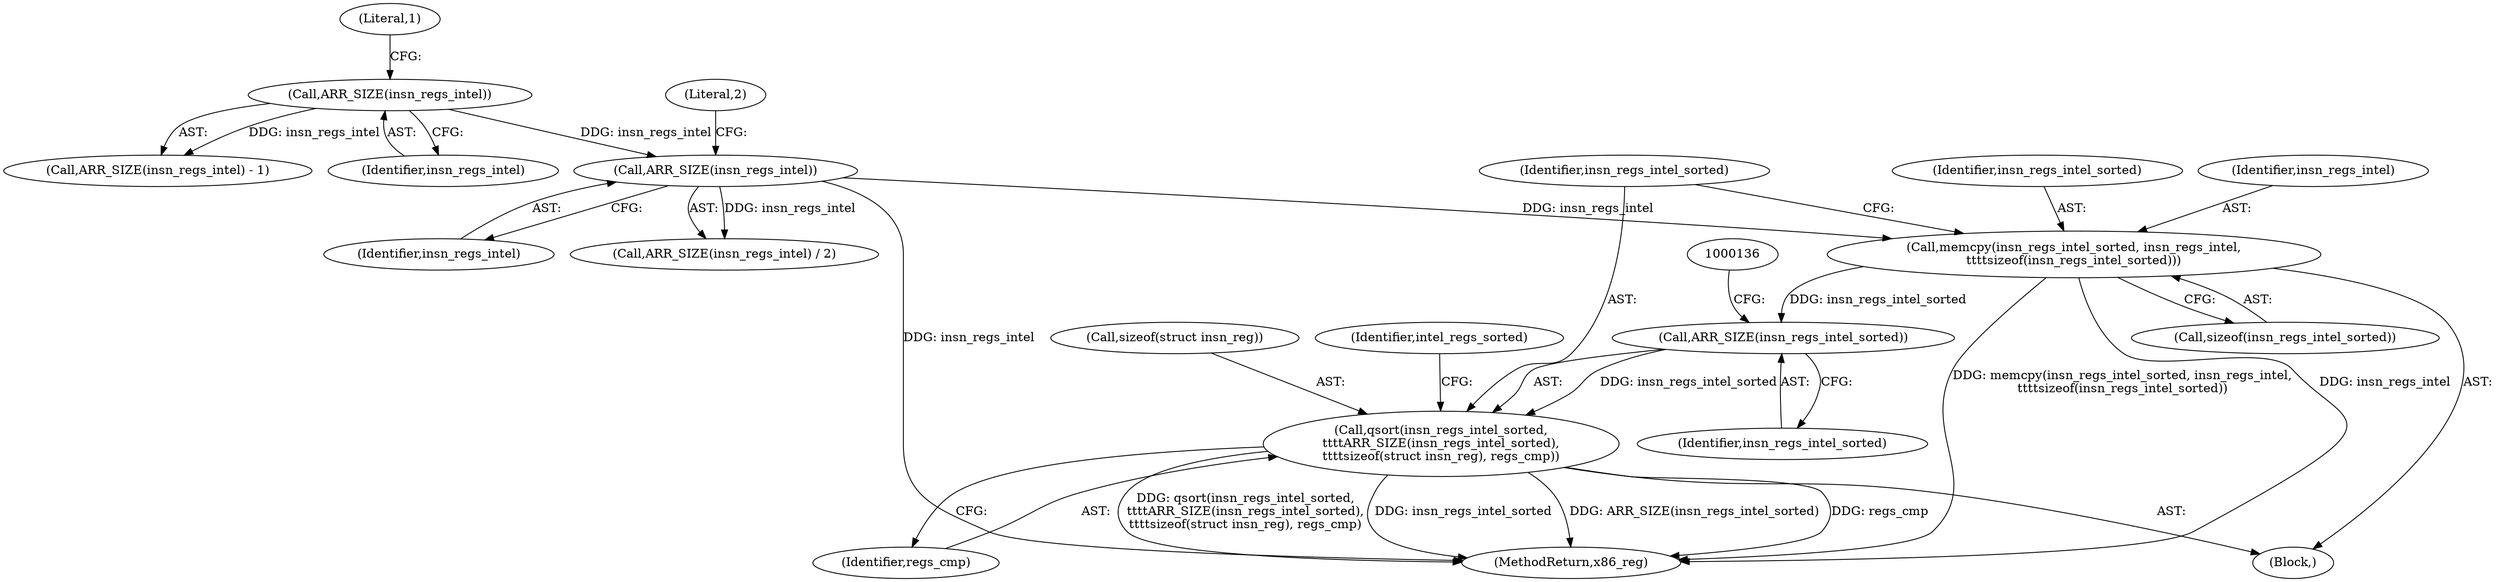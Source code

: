 digraph "1_capstone_87a25bb543c8e4c09b48d4b4a6c7db31ce58df06@API" {
"1000126" [label="(Call,memcpy(insn_regs_intel_sorted, insn_regs_intel,\n\t\t\t\tsizeof(insn_regs_intel_sorted)))"];
"1000119" [label="(Call,ARR_SIZE(insn_regs_intel))"];
"1000112" [label="(Call,ARR_SIZE(insn_regs_intel))"];
"1000133" [label="(Call,ARR_SIZE(insn_regs_intel_sorted))"];
"1000131" [label="(Call,qsort(insn_regs_intel_sorted,\n\t\t\t\tARR_SIZE(insn_regs_intel_sorted),\n\t\t\t\tsizeof(struct insn_reg), regs_cmp))"];
"1000113" [label="(Identifier,insn_regs_intel)"];
"1000131" [label="(Call,qsort(insn_regs_intel_sorted,\n\t\t\t\tARR_SIZE(insn_regs_intel_sorted),\n\t\t\t\tsizeof(struct insn_reg), regs_cmp))"];
"1000119" [label="(Call,ARR_SIZE(insn_regs_intel))"];
"1000137" [label="(Identifier,regs_cmp)"];
"1000114" [label="(Literal,1)"];
"1000126" [label="(Call,memcpy(insn_regs_intel_sorted, insn_regs_intel,\n\t\t\t\tsizeof(insn_regs_intel_sorted)))"];
"1000134" [label="(Identifier,insn_regs_intel_sorted)"];
"1000127" [label="(Identifier,insn_regs_intel_sorted)"];
"1000125" [label="(Block,)"];
"1000132" [label="(Identifier,insn_regs_intel_sorted)"];
"1000111" [label="(Call,ARR_SIZE(insn_regs_intel) - 1)"];
"1000135" [label="(Call,sizeof(struct insn_reg))"];
"1000208" [label="(MethodReturn,x86_reg)"];
"1000128" [label="(Identifier,insn_regs_intel)"];
"1000112" [label="(Call,ARR_SIZE(insn_regs_intel))"];
"1000139" [label="(Identifier,intel_regs_sorted)"];
"1000120" [label="(Identifier,insn_regs_intel)"];
"1000129" [label="(Call,sizeof(insn_regs_intel_sorted))"];
"1000133" [label="(Call,ARR_SIZE(insn_regs_intel_sorted))"];
"1000118" [label="(Call,ARR_SIZE(insn_regs_intel) / 2)"];
"1000121" [label="(Literal,2)"];
"1000126" -> "1000125"  [label="AST: "];
"1000126" -> "1000129"  [label="CFG: "];
"1000127" -> "1000126"  [label="AST: "];
"1000128" -> "1000126"  [label="AST: "];
"1000129" -> "1000126"  [label="AST: "];
"1000132" -> "1000126"  [label="CFG: "];
"1000126" -> "1000208"  [label="DDG: memcpy(insn_regs_intel_sorted, insn_regs_intel,\n\t\t\t\tsizeof(insn_regs_intel_sorted))"];
"1000126" -> "1000208"  [label="DDG: insn_regs_intel"];
"1000119" -> "1000126"  [label="DDG: insn_regs_intel"];
"1000126" -> "1000133"  [label="DDG: insn_regs_intel_sorted"];
"1000119" -> "1000118"  [label="AST: "];
"1000119" -> "1000120"  [label="CFG: "];
"1000120" -> "1000119"  [label="AST: "];
"1000121" -> "1000119"  [label="CFG: "];
"1000119" -> "1000208"  [label="DDG: insn_regs_intel"];
"1000119" -> "1000118"  [label="DDG: insn_regs_intel"];
"1000112" -> "1000119"  [label="DDG: insn_regs_intel"];
"1000112" -> "1000111"  [label="AST: "];
"1000112" -> "1000113"  [label="CFG: "];
"1000113" -> "1000112"  [label="AST: "];
"1000114" -> "1000112"  [label="CFG: "];
"1000112" -> "1000111"  [label="DDG: insn_regs_intel"];
"1000133" -> "1000131"  [label="AST: "];
"1000133" -> "1000134"  [label="CFG: "];
"1000134" -> "1000133"  [label="AST: "];
"1000136" -> "1000133"  [label="CFG: "];
"1000133" -> "1000131"  [label="DDG: insn_regs_intel_sorted"];
"1000131" -> "1000125"  [label="AST: "];
"1000131" -> "1000137"  [label="CFG: "];
"1000132" -> "1000131"  [label="AST: "];
"1000135" -> "1000131"  [label="AST: "];
"1000137" -> "1000131"  [label="AST: "];
"1000139" -> "1000131"  [label="CFG: "];
"1000131" -> "1000208"  [label="DDG: insn_regs_intel_sorted"];
"1000131" -> "1000208"  [label="DDG: ARR_SIZE(insn_regs_intel_sorted)"];
"1000131" -> "1000208"  [label="DDG: regs_cmp"];
"1000131" -> "1000208"  [label="DDG: qsort(insn_regs_intel_sorted,\n\t\t\t\tARR_SIZE(insn_regs_intel_sorted),\n\t\t\t\tsizeof(struct insn_reg), regs_cmp)"];
}
